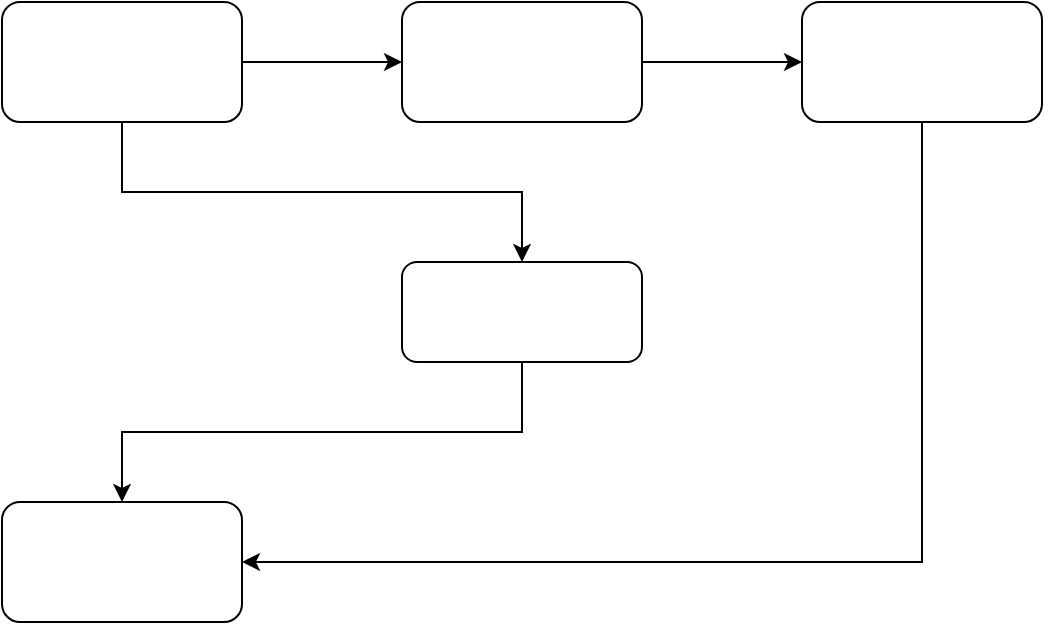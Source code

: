 <mxfile version="14.6.11" type="github">
  <diagram id="q-ZNSaZeaFm4UA06uVpJ" name="Page-1">
    <mxGraphModel dx="868" dy="482" grid="1" gridSize="10" guides="1" tooltips="1" connect="1" arrows="1" fold="1" page="1" pageScale="1" pageWidth="827" pageHeight="1169" math="0" shadow="0">
      <root>
        <mxCell id="0" />
        <mxCell id="1" parent="0" />
        <mxCell id="nje2lxBTYBQbEukLYG72-3" style="edgeStyle=orthogonalEdgeStyle;rounded=0;orthogonalLoop=1;jettySize=auto;html=1;exitX=0.5;exitY=1;exitDx=0;exitDy=0;entryX=0.5;entryY=0;entryDx=0;entryDy=0;" edge="1" parent="1" source="nje2lxBTYBQbEukLYG72-1" target="nje2lxBTYBQbEukLYG72-2">
          <mxGeometry relative="1" as="geometry" />
        </mxCell>
        <mxCell id="nje2lxBTYBQbEukLYG72-8" style="edgeStyle=orthogonalEdgeStyle;rounded=0;orthogonalLoop=1;jettySize=auto;html=1;exitX=1;exitY=0.5;exitDx=0;exitDy=0;entryX=0;entryY=0.5;entryDx=0;entryDy=0;" edge="1" parent="1" source="nje2lxBTYBQbEukLYG72-1" target="nje2lxBTYBQbEukLYG72-6">
          <mxGeometry relative="1" as="geometry" />
        </mxCell>
        <mxCell id="nje2lxBTYBQbEukLYG72-1" value="" style="rounded=1;whiteSpace=wrap;html=1;" vertex="1" parent="1">
          <mxGeometry x="120" y="90" width="120" height="60" as="geometry" />
        </mxCell>
        <mxCell id="nje2lxBTYBQbEukLYG72-5" style="edgeStyle=orthogonalEdgeStyle;rounded=0;orthogonalLoop=1;jettySize=auto;html=1;exitX=0.5;exitY=1;exitDx=0;exitDy=0;" edge="1" parent="1" source="nje2lxBTYBQbEukLYG72-2" target="nje2lxBTYBQbEukLYG72-4">
          <mxGeometry relative="1" as="geometry" />
        </mxCell>
        <mxCell id="nje2lxBTYBQbEukLYG72-2" value="" style="rounded=1;whiteSpace=wrap;html=1;" vertex="1" parent="1">
          <mxGeometry x="320" y="220" width="120" height="50" as="geometry" />
        </mxCell>
        <mxCell id="nje2lxBTYBQbEukLYG72-4" value="" style="rounded=1;whiteSpace=wrap;html=1;" vertex="1" parent="1">
          <mxGeometry x="120" y="340" width="120" height="60" as="geometry" />
        </mxCell>
        <mxCell id="nje2lxBTYBQbEukLYG72-9" style="edgeStyle=orthogonalEdgeStyle;rounded=0;orthogonalLoop=1;jettySize=auto;html=1;exitX=1;exitY=0.5;exitDx=0;exitDy=0;entryX=0;entryY=0.5;entryDx=0;entryDy=0;" edge="1" parent="1" source="nje2lxBTYBQbEukLYG72-6" target="nje2lxBTYBQbEukLYG72-7">
          <mxGeometry relative="1" as="geometry" />
        </mxCell>
        <mxCell id="nje2lxBTYBQbEukLYG72-6" value="" style="rounded=1;whiteSpace=wrap;html=1;" vertex="1" parent="1">
          <mxGeometry x="320" y="90" width="120" height="60" as="geometry" />
        </mxCell>
        <mxCell id="nje2lxBTYBQbEukLYG72-10" style="edgeStyle=orthogonalEdgeStyle;rounded=0;orthogonalLoop=1;jettySize=auto;html=1;exitX=0.5;exitY=1;exitDx=0;exitDy=0;entryX=1;entryY=0.5;entryDx=0;entryDy=0;" edge="1" parent="1" source="nje2lxBTYBQbEukLYG72-7" target="nje2lxBTYBQbEukLYG72-4">
          <mxGeometry relative="1" as="geometry" />
        </mxCell>
        <mxCell id="nje2lxBTYBQbEukLYG72-7" value="" style="rounded=1;whiteSpace=wrap;html=1;" vertex="1" parent="1">
          <mxGeometry x="520" y="90" width="120" height="60" as="geometry" />
        </mxCell>
      </root>
    </mxGraphModel>
  </diagram>
</mxfile>
